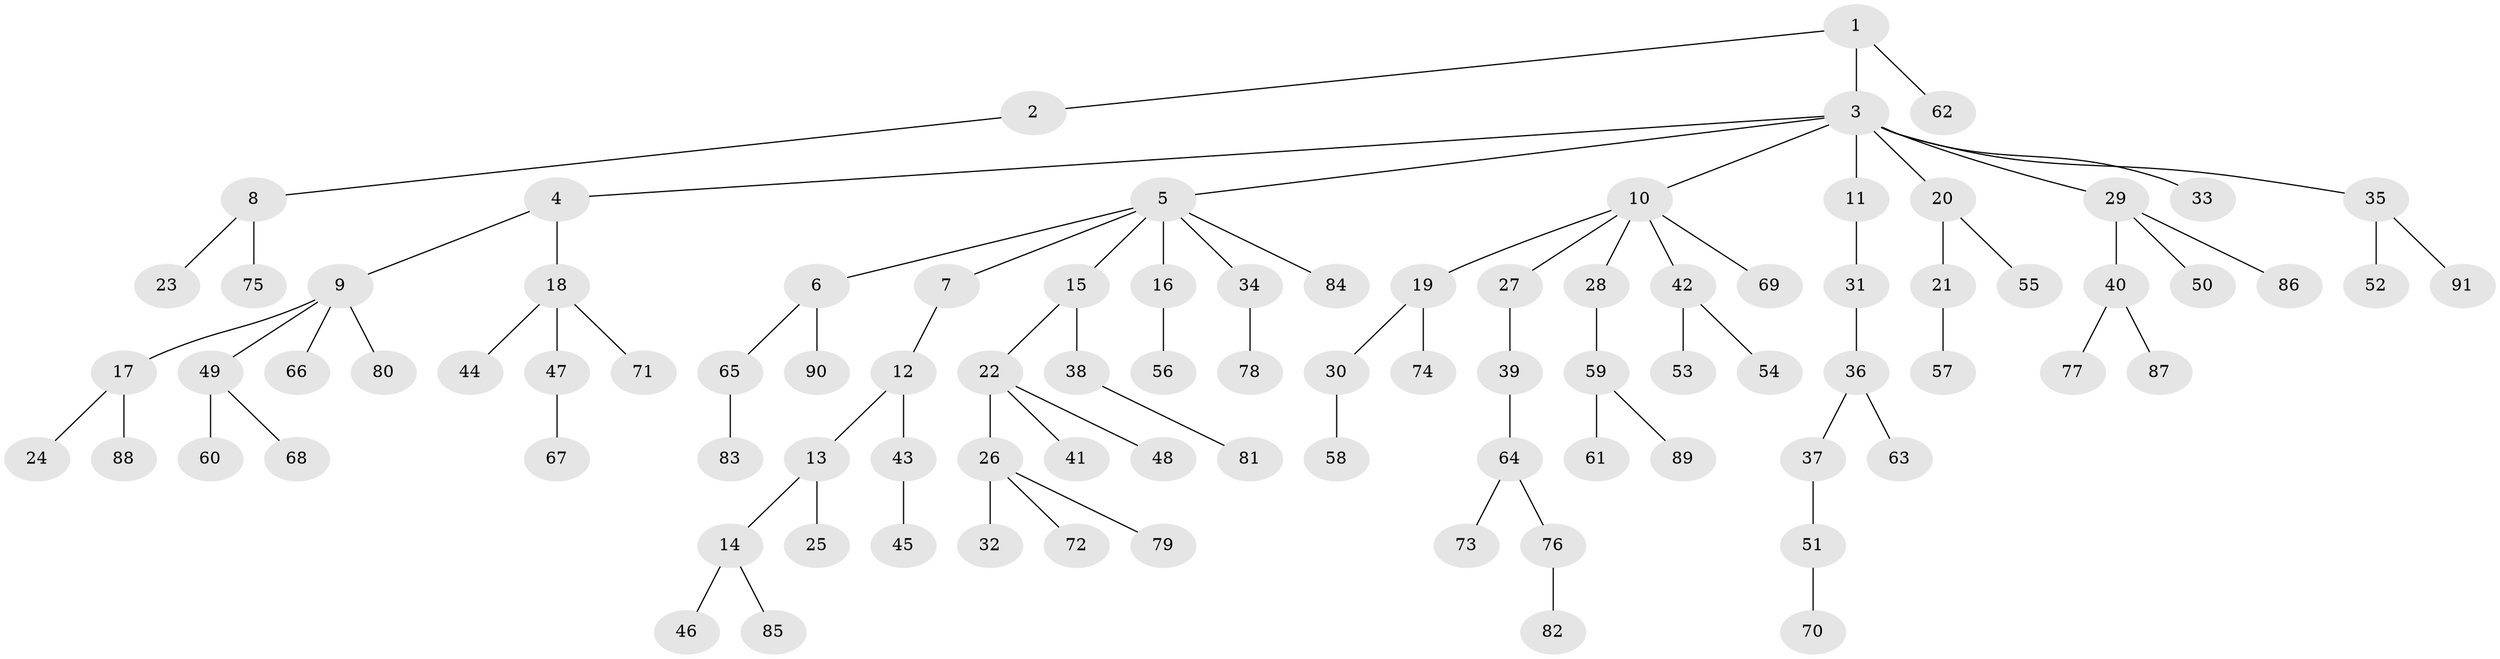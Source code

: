 // Generated by graph-tools (version 1.1) at 2025/11/02/27/25 16:11:24]
// undirected, 91 vertices, 90 edges
graph export_dot {
graph [start="1"]
  node [color=gray90,style=filled];
  1;
  2;
  3;
  4;
  5;
  6;
  7;
  8;
  9;
  10;
  11;
  12;
  13;
  14;
  15;
  16;
  17;
  18;
  19;
  20;
  21;
  22;
  23;
  24;
  25;
  26;
  27;
  28;
  29;
  30;
  31;
  32;
  33;
  34;
  35;
  36;
  37;
  38;
  39;
  40;
  41;
  42;
  43;
  44;
  45;
  46;
  47;
  48;
  49;
  50;
  51;
  52;
  53;
  54;
  55;
  56;
  57;
  58;
  59;
  60;
  61;
  62;
  63;
  64;
  65;
  66;
  67;
  68;
  69;
  70;
  71;
  72;
  73;
  74;
  75;
  76;
  77;
  78;
  79;
  80;
  81;
  82;
  83;
  84;
  85;
  86;
  87;
  88;
  89;
  90;
  91;
  1 -- 2;
  1 -- 3;
  1 -- 62;
  2 -- 8;
  3 -- 4;
  3 -- 5;
  3 -- 10;
  3 -- 11;
  3 -- 20;
  3 -- 29;
  3 -- 33;
  3 -- 35;
  4 -- 9;
  4 -- 18;
  5 -- 6;
  5 -- 7;
  5 -- 15;
  5 -- 16;
  5 -- 34;
  5 -- 84;
  6 -- 65;
  6 -- 90;
  7 -- 12;
  8 -- 23;
  8 -- 75;
  9 -- 17;
  9 -- 49;
  9 -- 66;
  9 -- 80;
  10 -- 19;
  10 -- 27;
  10 -- 28;
  10 -- 42;
  10 -- 69;
  11 -- 31;
  12 -- 13;
  12 -- 43;
  13 -- 14;
  13 -- 25;
  14 -- 46;
  14 -- 85;
  15 -- 22;
  15 -- 38;
  16 -- 56;
  17 -- 24;
  17 -- 88;
  18 -- 44;
  18 -- 47;
  18 -- 71;
  19 -- 30;
  19 -- 74;
  20 -- 21;
  20 -- 55;
  21 -- 57;
  22 -- 26;
  22 -- 41;
  22 -- 48;
  26 -- 32;
  26 -- 72;
  26 -- 79;
  27 -- 39;
  28 -- 59;
  29 -- 40;
  29 -- 50;
  29 -- 86;
  30 -- 58;
  31 -- 36;
  34 -- 78;
  35 -- 52;
  35 -- 91;
  36 -- 37;
  36 -- 63;
  37 -- 51;
  38 -- 81;
  39 -- 64;
  40 -- 77;
  40 -- 87;
  42 -- 53;
  42 -- 54;
  43 -- 45;
  47 -- 67;
  49 -- 60;
  49 -- 68;
  51 -- 70;
  59 -- 61;
  59 -- 89;
  64 -- 73;
  64 -- 76;
  65 -- 83;
  76 -- 82;
}
